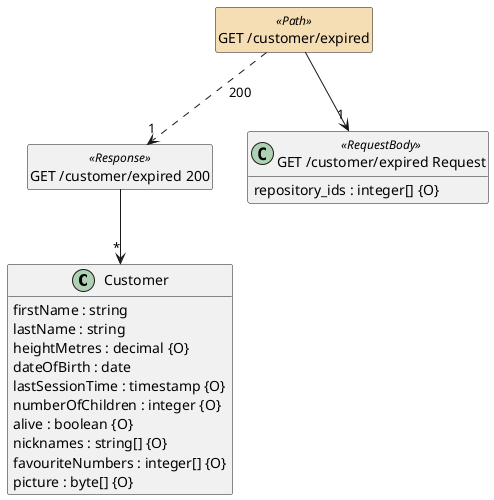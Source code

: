 @startuml
hide <<Path>> circle
hide <<Response>> circle
hide <<Parameter>> circle
hide empty methods
hide empty fields
skinparam class {
BackgroundColor<<Path>> Wheat
}
set namespaceSeparator none

class "Customer" {
  {field} firstName : string
  {field} lastName : string
  {field} heightMetres : decimal {O}
  {field} dateOfBirth : date
  {field} lastSessionTime : timestamp {O}
  {field} numberOfChildren : integer {O}
  {field} alive : boolean {O}
  {field} nicknames : string[] {O}
  {field} favouriteNumbers : integer[] {O}
  {field} picture : byte[] {O}
}

class "GET /customer/expired" <<Path>>  {
}

class "GET /customer/expired 200" <<Response>>  {
}

class "GET /customer/expired Request" <<RequestBody>>  {
  {field} repository_ids : integer[] {O}
}

"GET /customer/expired 200" --> "*" "Customer"

"GET /customer/expired" ..> "1" "GET /customer/expired 200"  :  "200"

"GET /customer/expired" --> "1" "GET /customer/expired Request"

@enduml